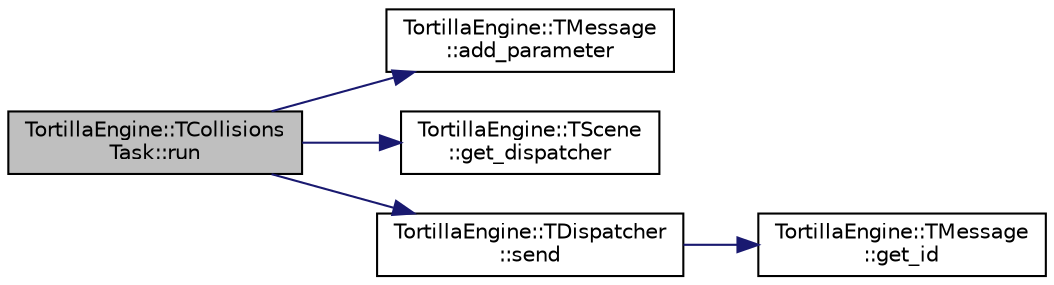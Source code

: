 digraph "TortillaEngine::TCollisionsTask::run"
{
 // LATEX_PDF_SIZE
  edge [fontname="Helvetica",fontsize="10",labelfontname="Helvetica",labelfontsize="10"];
  node [fontname="Helvetica",fontsize="10",shape=record];
  rankdir="LR";
  Node1 [label="TortillaEngine::TCollisions\lTask::run",height=0.2,width=0.4,color="black", fillcolor="grey75", style="filled", fontcolor="black",tooltip="Execute the collision detection check of all the subscribed colliders."];
  Node1 -> Node2 [color="midnightblue",fontsize="10",style="solid",fontname="Helvetica"];
  Node2 [label="TortillaEngine::TMessage\l::add_parameter",height=0.2,width=0.4,color="black", fillcolor="white", style="filled",URL="$class_tortilla_engine_1_1_t_message.html#a81ad8fd0c1db8d0f04dacb6654192dd8",tooltip="Attaches a new parameter to the message."];
  Node1 -> Node3 [color="midnightblue",fontsize="10",style="solid",fontname="Helvetica"];
  Node3 [label="TortillaEngine::TScene\l::get_dispatcher",height=0.2,width=0.4,color="black", fillcolor="white", style="filled",URL="$class_tortilla_engine_1_1_t_scene.html#af6091a14add8ac13b1d75e6c0b7a75a7",tooltip="Gets a reference to the message dispatcher."];
  Node1 -> Node4 [color="midnightblue",fontsize="10",style="solid",fontname="Helvetica"];
  Node4 [label="TortillaEngine::TDispatcher\l::send",height=0.2,width=0.4,color="black", fillcolor="white", style="filled",URL="$class_tortilla_engine_1_1_t_dispatcher.html#a0533f9624dbb8407acc0dbbec8b36a74",tooltip="Sends a message to all the observers subscribed to this message id."];
  Node4 -> Node5 [color="midnightblue",fontsize="10",style="solid",fontname="Helvetica"];
  Node5 [label="TortillaEngine::TMessage\l::get_id",height=0.2,width=0.4,color="black", fillcolor="white", style="filled",URL="$class_tortilla_engine_1_1_t_message.html#a0e71f0cd0d4bbb1c2b4b782ef4fb63b5",tooltip="Gets the id of the message."];
}
